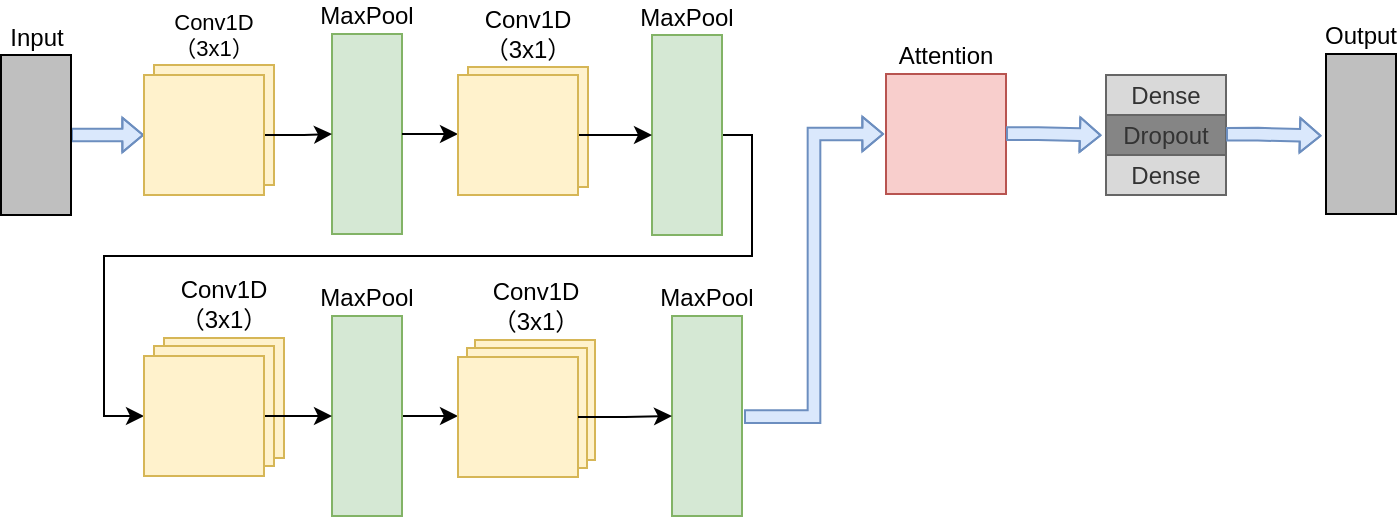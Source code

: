 <mxfile version="14.7.8" type="github">
  <diagram name="Page-1" id="099fd60b-425b-db50-ffb0-6b813814b670">
    <mxGraphModel dx="813" dy="435" grid="1" gridSize="10" guides="1" tooltips="1" connect="1" arrows="1" fold="1" page="1" pageScale="1" pageWidth="850" pageHeight="1100" background="#ffffff" math="0" shadow="0">
      <root>
        <mxCell id="0" />
        <mxCell id="1" parent="0" />
        <mxCell id="GNvcfdCQOV_bqqbBSyqy-1" value="&lt;font style=&quot;font-size: 11px&quot;&gt;Conv1D（3x1）&lt;/font&gt;" style="rounded=0;whiteSpace=wrap;html=1;fillColor=#fff2cc;strokeColor=#d6b656;direction=west;horizontal=1;labelPosition=center;verticalLabelPosition=top;align=center;verticalAlign=bottom;fontSize=10;" parent="1" vertex="1">
          <mxGeometry x="101" y="104.5" width="60" height="60" as="geometry" />
        </mxCell>
        <mxCell id="_m3RrRj9yZrcuPJrK2UF-49" value="" style="edgeStyle=orthogonalEdgeStyle;shape=flexArrow;rounded=0;orthogonalLoop=1;jettySize=auto;html=1;fontSize=10;startSize=6;endSize=3.11;sourcePerimeterSpacing=0;targetPerimeterSpacing=0;shadow=0;sketch=0;endArrow=block;endFill=0;endWidth=10;width=6.333;fillColor=#dae8fc;strokeColor=#6c8ebf;" parent="1" source="GNvcfdCQOV_bqqbBSyqy-5" target="_m3RrRj9yZrcuPJrK2UF-2" edge="1">
          <mxGeometry relative="1" as="geometry">
            <Array as="points">
              <mxPoint x="70" y="140" />
              <mxPoint x="70" y="140" />
            </Array>
          </mxGeometry>
        </mxCell>
        <mxCell id="GNvcfdCQOV_bqqbBSyqy-5" value="Input" style="rounded=0;whiteSpace=wrap;html=1;fillColor=#BFBFBF;direction=east;fontFamily=Helvetica;labelPosition=center;verticalLabelPosition=top;align=center;verticalAlign=bottom;horizontal=1;" parent="1" vertex="1">
          <mxGeometry x="24.5" y="99.5" width="35" height="80" as="geometry" />
        </mxCell>
        <mxCell id="GNvcfdCQOV_bqqbBSyqy-11" value="MaxPool" style="rounded=0;whiteSpace=wrap;html=1;fillColor=#d5e8d4;strokeColor=#82b366;direction=south;labelPosition=center;verticalLabelPosition=top;align=center;verticalAlign=bottom;" parent="1" vertex="1">
          <mxGeometry x="190" y="89" width="35" height="100" as="geometry" />
        </mxCell>
        <mxCell id="_m3RrRj9yZrcuPJrK2UF-7" value="" style="edgeStyle=orthogonalEdgeStyle;rounded=0;orthogonalLoop=1;jettySize=auto;html=1;" parent="1" source="_m3RrRj9yZrcuPJrK2UF-2" target="GNvcfdCQOV_bqqbBSyqy-11" edge="1">
          <mxGeometry relative="1" as="geometry" />
        </mxCell>
        <mxCell id="_m3RrRj9yZrcuPJrK2UF-2" value="" style="rounded=0;whiteSpace=wrap;html=1;fillColor=#fff2cc;strokeColor=#d6b656;direction=north;horizontal=1;labelPosition=center;verticalLabelPosition=top;align=center;verticalAlign=bottom;" parent="1" vertex="1">
          <mxGeometry x="96" y="109.5" width="60" height="60" as="geometry" />
        </mxCell>
        <mxCell id="_m3RrRj9yZrcuPJrK2UF-10" value="Conv1D（3x1）" style="rounded=0;whiteSpace=wrap;html=1;fillColor=#fff2cc;strokeColor=#d6b656;direction=west;horizontal=1;labelPosition=center;verticalLabelPosition=top;align=center;verticalAlign=bottom;" parent="1" vertex="1">
          <mxGeometry x="258" y="105.5" width="60" height="60" as="geometry" />
        </mxCell>
        <mxCell id="_m3RrRj9yZrcuPJrK2UF-11" style="edgeStyle=orthogonalEdgeStyle;rounded=0;orthogonalLoop=1;jettySize=auto;html=1;entryX=0.5;entryY=0;entryDx=0;entryDy=0;exitX=0.5;exitY=0;exitDx=0;exitDy=0;" parent="1" source="GNvcfdCQOV_bqqbBSyqy-11" target="_m3RrRj9yZrcuPJrK2UF-14" edge="1">
          <mxGeometry relative="1" as="geometry">
            <mxPoint x="220" y="140" as="sourcePoint" />
          </mxGeometry>
        </mxCell>
        <mxCell id="_m3RrRj9yZrcuPJrK2UF-47" style="edgeStyle=orthogonalEdgeStyle;rounded=0;orthogonalLoop=1;jettySize=auto;html=1;exitX=0.5;exitY=0;exitDx=0;exitDy=0;entryX=0.5;entryY=0;entryDx=0;entryDy=0;fontSize=10;" parent="1" source="_m3RrRj9yZrcuPJrK2UF-12" target="_m3RrRj9yZrcuPJrK2UF-30" edge="1">
          <mxGeometry relative="1" as="geometry">
            <Array as="points">
              <mxPoint x="400" y="140" />
              <mxPoint x="400" y="200" />
              <mxPoint x="76" y="200" />
              <mxPoint x="76" y="280" />
            </Array>
          </mxGeometry>
        </mxCell>
        <mxCell id="_m3RrRj9yZrcuPJrK2UF-12" value="MaxPool" style="rounded=0;whiteSpace=wrap;html=1;fillColor=#d5e8d4;strokeColor=#82b366;direction=south;labelPosition=center;verticalLabelPosition=top;align=center;verticalAlign=bottom;" parent="1" vertex="1">
          <mxGeometry x="350" y="89.5" width="35" height="100" as="geometry" />
        </mxCell>
        <mxCell id="_m3RrRj9yZrcuPJrK2UF-13" value="" style="edgeStyle=orthogonalEdgeStyle;rounded=0;orthogonalLoop=1;jettySize=auto;html=1;" parent="1" source="_m3RrRj9yZrcuPJrK2UF-14" target="_m3RrRj9yZrcuPJrK2UF-12" edge="1">
          <mxGeometry relative="1" as="geometry" />
        </mxCell>
        <mxCell id="_m3RrRj9yZrcuPJrK2UF-14" value="" style="rounded=0;whiteSpace=wrap;html=1;fillColor=#fff2cc;strokeColor=#d6b656;direction=north;horizontal=1;labelPosition=center;verticalLabelPosition=top;align=center;verticalAlign=bottom;" parent="1" vertex="1">
          <mxGeometry x="253" y="109.5" width="60" height="60" as="geometry" />
        </mxCell>
        <mxCell id="_m3RrRj9yZrcuPJrK2UF-15" value="Conv1D（3x1）" style="rounded=0;whiteSpace=wrap;html=1;fillColor=#fff2cc;strokeColor=#d6b656;direction=west;horizontal=1;labelPosition=center;verticalLabelPosition=top;align=center;verticalAlign=bottom;" parent="1" vertex="1">
          <mxGeometry x="106" y="241" width="60" height="60" as="geometry" />
        </mxCell>
        <mxCell id="_m3RrRj9yZrcuPJrK2UF-38" style="edgeStyle=orthogonalEdgeStyle;rounded=0;orthogonalLoop=1;jettySize=auto;html=1;exitX=0.5;exitY=0;exitDx=0;exitDy=0;entryX=0.5;entryY=0;entryDx=0;entryDy=0;fontSize=10;" parent="1" source="_m3RrRj9yZrcuPJrK2UF-16" target="_m3RrRj9yZrcuPJrK2UF-33" edge="1">
          <mxGeometry relative="1" as="geometry" />
        </mxCell>
        <mxCell id="_m3RrRj9yZrcuPJrK2UF-16" value="MaxPool" style="rounded=0;whiteSpace=wrap;html=1;fillColor=#d5e8d4;strokeColor=#82b366;direction=south;labelPosition=center;verticalLabelPosition=top;align=center;verticalAlign=bottom;" parent="1" vertex="1">
          <mxGeometry x="190" y="230" width="35" height="100" as="geometry" />
        </mxCell>
        <mxCell id="_m3RrRj9yZrcuPJrK2UF-18" value="" style="rounded=0;whiteSpace=wrap;html=1;fillColor=#fff2cc;strokeColor=#d6b656;direction=north;horizontal=1;labelPosition=center;verticalLabelPosition=top;align=center;verticalAlign=bottom;" parent="1" vertex="1">
          <mxGeometry x="101" y="245" width="60" height="60" as="geometry" />
        </mxCell>
        <mxCell id="_m3RrRj9yZrcuPJrK2UF-19" value="Conv1D（3x1）" style="rounded=0;whiteSpace=wrap;html=1;fillColor=#fff2cc;strokeColor=#d6b656;direction=west;horizontal=1;labelPosition=center;verticalLabelPosition=top;align=center;verticalAlign=bottom;" parent="1" vertex="1">
          <mxGeometry x="261.5" y="242" width="60" height="60" as="geometry" />
        </mxCell>
        <mxCell id="_m3RrRj9yZrcuPJrK2UF-20" value="MaxPool" style="rounded=0;whiteSpace=wrap;html=1;fillColor=#d5e8d4;strokeColor=#82b366;direction=south;labelPosition=center;verticalLabelPosition=top;align=center;verticalAlign=bottom;" parent="1" vertex="1">
          <mxGeometry x="360" y="230" width="35" height="100" as="geometry" />
        </mxCell>
        <mxCell id="_m3RrRj9yZrcuPJrK2UF-22" value="" style="rounded=0;whiteSpace=wrap;html=1;fillColor=#fff2cc;strokeColor=#d6b656;direction=north;horizontal=1;labelPosition=center;verticalLabelPosition=top;align=center;verticalAlign=bottom;" parent="1" vertex="1">
          <mxGeometry x="257.5" y="246" width="60" height="60" as="geometry" />
        </mxCell>
        <mxCell id="_m3RrRj9yZrcuPJrK2UF-25" value="Attention&lt;br&gt;" style="rounded=0;whiteSpace=wrap;html=1;fillColor=#f8cecc;strokeColor=#b85450;direction=south;labelPosition=center;verticalLabelPosition=top;align=center;verticalAlign=bottom;" parent="1" vertex="1">
          <mxGeometry x="467" y="109" width="60" height="60" as="geometry" />
        </mxCell>
        <mxCell id="_m3RrRj9yZrcuPJrK2UF-41" style="edgeStyle=orthogonalEdgeStyle;rounded=0;orthogonalLoop=1;jettySize=auto;html=1;exitX=0.5;exitY=0;exitDx=0;exitDy=0;fontSize=10;" parent="1" edge="1">
          <mxGeometry relative="1" as="geometry">
            <mxPoint x="606.571" y="139.714" as="targetPoint" />
            <mxPoint x="606.5" y="139.5" as="sourcePoint" />
          </mxGeometry>
        </mxCell>
        <mxCell id="_m3RrRj9yZrcuPJrK2UF-32" style="edgeStyle=orthogonalEdgeStyle;rounded=0;orthogonalLoop=1;jettySize=auto;html=1;exitX=0.5;exitY=1;exitDx=0;exitDy=0;entryX=0.5;entryY=1;entryDx=0;entryDy=0;fontSize=10;" parent="1" source="_m3RrRj9yZrcuPJrK2UF-30" target="_m3RrRj9yZrcuPJrK2UF-16" edge="1">
          <mxGeometry relative="1" as="geometry" />
        </mxCell>
        <mxCell id="_m3RrRj9yZrcuPJrK2UF-30" value="" style="rounded=0;whiteSpace=wrap;html=1;fillColor=#fff2cc;strokeColor=#d6b656;direction=north;horizontal=1;labelPosition=center;verticalLabelPosition=top;align=center;verticalAlign=bottom;" parent="1" vertex="1">
          <mxGeometry x="96" y="250" width="60" height="60" as="geometry" />
        </mxCell>
        <mxCell id="_m3RrRj9yZrcuPJrK2UF-33" value="" style="rounded=0;whiteSpace=wrap;html=1;fillColor=#fff2cc;strokeColor=#d6b656;direction=north;horizontal=1;labelPosition=center;verticalLabelPosition=top;align=center;verticalAlign=bottom;" parent="1" vertex="1">
          <mxGeometry x="253" y="250.5" width="60" height="60" as="geometry" />
        </mxCell>
        <mxCell id="_m3RrRj9yZrcuPJrK2UF-37" value="Output&lt;br&gt;" style="rounded=0;whiteSpace=wrap;html=1;fillColor=#BFBFBF;direction=east;fontFamily=Helvetica;labelPosition=center;verticalLabelPosition=top;align=center;verticalAlign=bottom;horizontal=1;" parent="1" vertex="1">
          <mxGeometry x="687" y="99" width="35" height="80" as="geometry" />
        </mxCell>
        <mxCell id="_m3RrRj9yZrcuPJrK2UF-39" style="edgeStyle=orthogonalEdgeStyle;rounded=0;orthogonalLoop=1;jettySize=auto;html=1;entryX=0.5;entryY=1;entryDx=0;entryDy=0;fontSize=10;exitX=0.5;exitY=1;exitDx=0;exitDy=0;" parent="1" source="_m3RrRj9yZrcuPJrK2UF-33" target="_m3RrRj9yZrcuPJrK2UF-20" edge="1">
          <mxGeometry relative="1" as="geometry" />
        </mxCell>
        <mxCell id="_m3RrRj9yZrcuPJrK2UF-44" value="Dense" style="rounded=0;whiteSpace=wrap;html=1;strokeColor=#666666;fontColor=#333333;fillColor=#D9D9D9;direction=east;" parent="1" vertex="1">
          <mxGeometry x="577" y="109.5" width="60" height="20" as="geometry" />
        </mxCell>
        <mxCell id="_m3RrRj9yZrcuPJrK2UF-45" value="Dropout" style="rounded=0;whiteSpace=wrap;html=1;strokeColor=#666666;fontColor=#333333;fillColor=#858585;direction=east;" parent="1" vertex="1">
          <mxGeometry x="577" y="129.5" width="60" height="20" as="geometry" />
        </mxCell>
        <mxCell id="_m3RrRj9yZrcuPJrK2UF-46" value="Dense" style="rounded=0;whiteSpace=wrap;html=1;strokeColor=#666666;fontColor=#333333;fillColor=#D9D9D9;direction=east;" parent="1" vertex="1">
          <mxGeometry x="577" y="149.5" width="60" height="20" as="geometry" />
        </mxCell>
        <mxCell id="_m3RrRj9yZrcuPJrK2UF-54" value="" style="edgeStyle=elbowEdgeStyle;shape=flexArrow;rounded=0;orthogonalLoop=1;jettySize=auto;html=1;fontSize=10;startSize=6;endSize=3.11;sourcePerimeterSpacing=0;targetPerimeterSpacing=0;shadow=0;sketch=0;endArrow=block;endFill=0;endWidth=10;width=6.333;fillColor=#dae8fc;strokeColor=#6c8ebf;entryX=0.5;entryY=1;entryDx=0;entryDy=0;" parent="1" edge="1">
          <mxGeometry relative="1" as="geometry">
            <mxPoint x="396" y="280.304" as="sourcePoint" />
            <mxPoint x="466" y="139" as="targetPoint" />
          </mxGeometry>
        </mxCell>
        <mxCell id="_m3RrRj9yZrcuPJrK2UF-55" value="" style="edgeStyle=orthogonalEdgeStyle;shape=flexArrow;rounded=0;orthogonalLoop=1;jettySize=auto;html=1;fontSize=10;startSize=6;endSize=3.11;sourcePerimeterSpacing=0;targetPerimeterSpacing=0;shadow=0;sketch=0;endArrow=block;endFill=0;endWidth=10;width=6.333;fillColor=#dae8fc;strokeColor=#6c8ebf;entryX=-0.037;entryY=0.505;entryDx=0;entryDy=0;entryPerimeter=0;" parent="1" target="_m3RrRj9yZrcuPJrK2UF-45" edge="1">
          <mxGeometry relative="1" as="geometry">
            <mxPoint x="527" y="138.814" as="sourcePoint" />
            <mxPoint x="568.5" y="138.814" as="targetPoint" />
            <Array as="points">
              <mxPoint x="543" y="139" />
            </Array>
          </mxGeometry>
        </mxCell>
        <mxCell id="_m3RrRj9yZrcuPJrK2UF-56" value="" style="edgeStyle=orthogonalEdgeStyle;shape=flexArrow;rounded=0;orthogonalLoop=1;jettySize=auto;html=1;fontSize=10;startSize=6;endSize=3.11;sourcePerimeterSpacing=0;targetPerimeterSpacing=0;shadow=0;sketch=0;endArrow=block;endFill=0;endWidth=10;width=6.333;fillColor=#dae8fc;strokeColor=#6c8ebf;entryX=-0.037;entryY=0.505;entryDx=0;entryDy=0;entryPerimeter=0;" parent="1" edge="1">
          <mxGeometry relative="1" as="geometry">
            <mxPoint x="637" y="139.114" as="sourcePoint" />
            <mxPoint x="684.78" y="139.9" as="targetPoint" />
            <Array as="points">
              <mxPoint x="653" y="139.3" />
            </Array>
          </mxGeometry>
        </mxCell>
      </root>
    </mxGraphModel>
  </diagram>
</mxfile>
